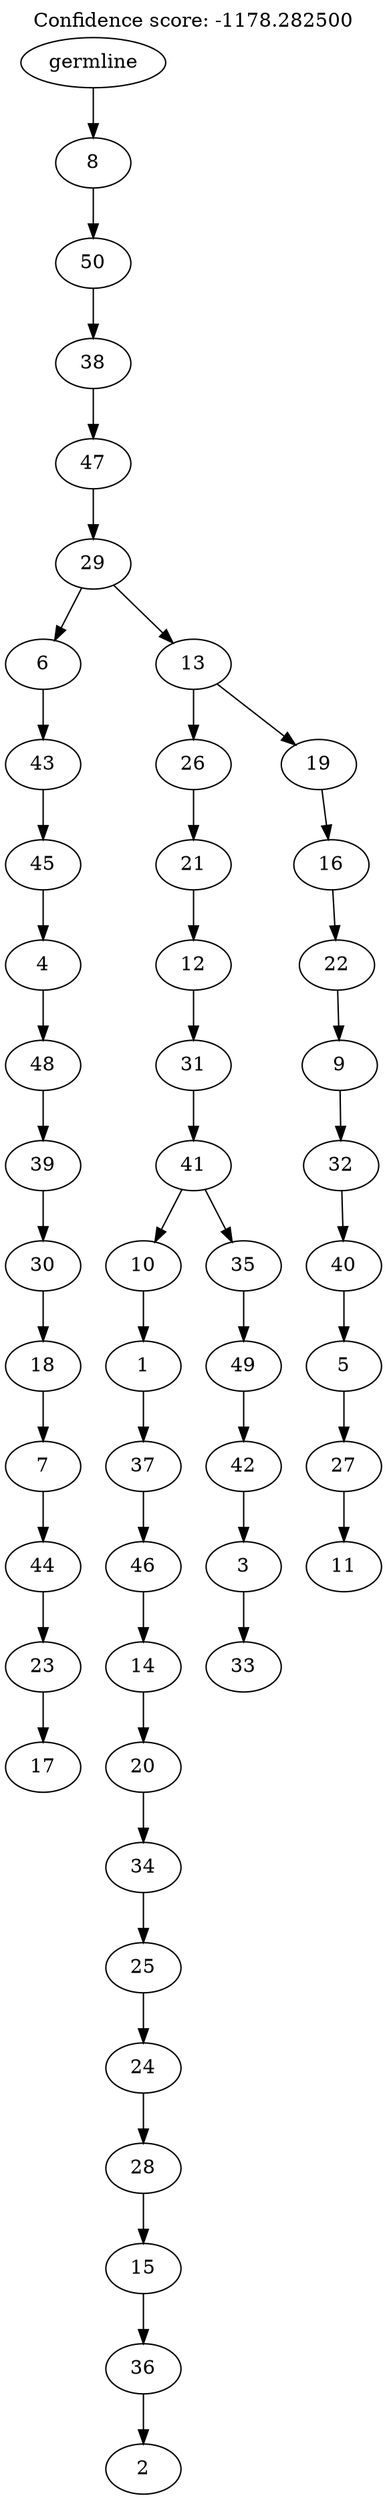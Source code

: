 digraph g {
	"49" -> "50";
	"50" [label="17"];
	"48" -> "49";
	"49" [label="23"];
	"47" -> "48";
	"48" [label="44"];
	"46" -> "47";
	"47" [label="7"];
	"45" -> "46";
	"46" [label="18"];
	"44" -> "45";
	"45" [label="30"];
	"43" -> "44";
	"44" [label="39"];
	"42" -> "43";
	"43" [label="48"];
	"41" -> "42";
	"42" [label="4"];
	"40" -> "41";
	"41" [label="45"];
	"39" -> "40";
	"40" [label="43"];
	"37" -> "38";
	"38" [label="2"];
	"36" -> "37";
	"37" [label="36"];
	"35" -> "36";
	"36" [label="15"];
	"34" -> "35";
	"35" [label="28"];
	"33" -> "34";
	"34" [label="24"];
	"32" -> "33";
	"33" [label="25"];
	"31" -> "32";
	"32" [label="34"];
	"30" -> "31";
	"31" [label="20"];
	"29" -> "30";
	"30" [label="14"];
	"28" -> "29";
	"29" [label="46"];
	"27" -> "28";
	"28" [label="37"];
	"26" -> "27";
	"27" [label="1"];
	"24" -> "25";
	"25" [label="33"];
	"23" -> "24";
	"24" [label="3"];
	"22" -> "23";
	"23" [label="42"];
	"21" -> "22";
	"22" [label="49"];
	"20" -> "21";
	"21" [label="35"];
	"20" -> "26";
	"26" [label="10"];
	"19" -> "20";
	"20" [label="41"];
	"18" -> "19";
	"19" [label="31"];
	"17" -> "18";
	"18" [label="12"];
	"16" -> "17";
	"17" [label="21"];
	"14" -> "15";
	"15" [label="11"];
	"13" -> "14";
	"14" [label="27"];
	"12" -> "13";
	"13" [label="5"];
	"11" -> "12";
	"12" [label="40"];
	"10" -> "11";
	"11" [label="32"];
	"9" -> "10";
	"10" [label="9"];
	"8" -> "9";
	"9" [label="22"];
	"7" -> "8";
	"8" [label="16"];
	"6" -> "7";
	"7" [label="19"];
	"6" -> "16";
	"16" [label="26"];
	"5" -> "6";
	"6" [label="13"];
	"5" -> "39";
	"39" [label="6"];
	"4" -> "5";
	"5" [label="29"];
	"3" -> "4";
	"4" [label="47"];
	"2" -> "3";
	"3" [label="38"];
	"1" -> "2";
	"2" [label="50"];
	"0" -> "1";
	"1" [label="8"];
	"0" [label="germline"];
	labelloc="t";
	label="Confidence score: -1178.282500";
}
